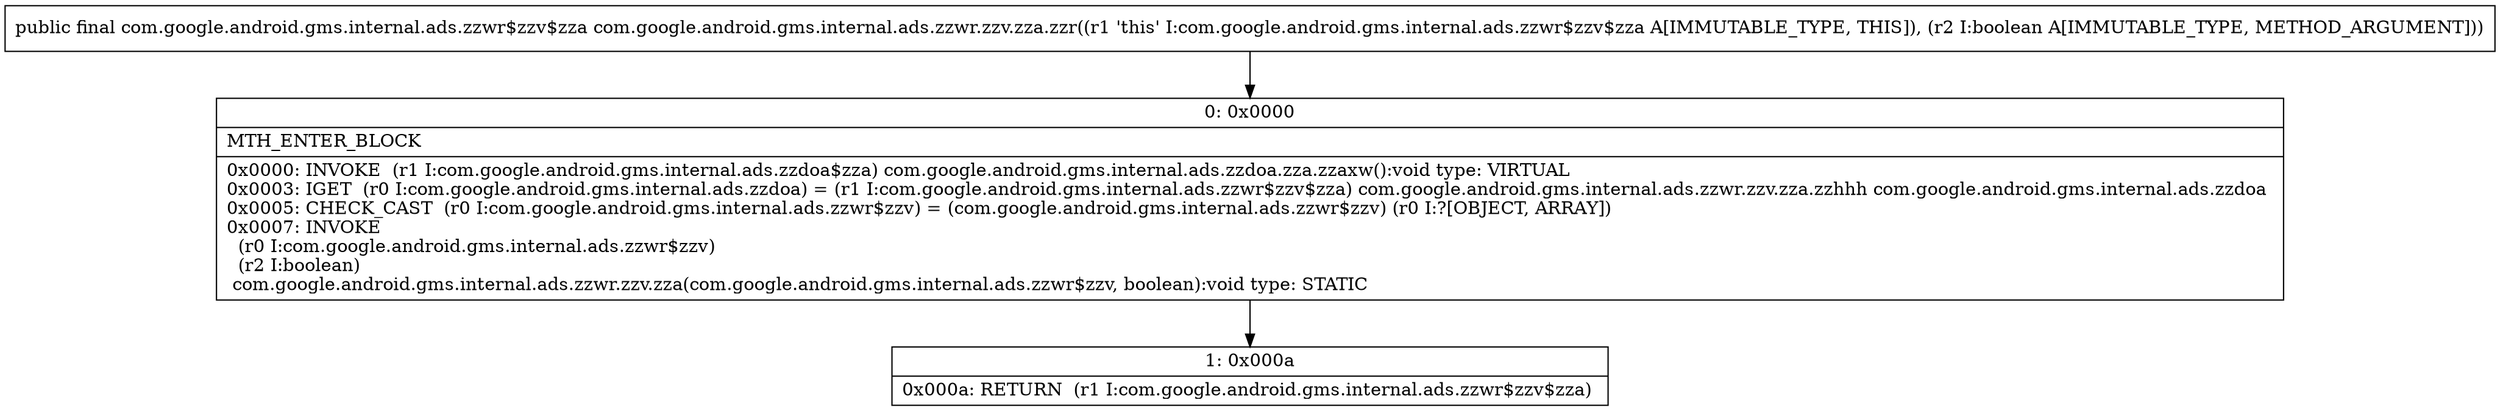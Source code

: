 digraph "CFG forcom.google.android.gms.internal.ads.zzwr.zzv.zza.zzr(Z)Lcom\/google\/android\/gms\/internal\/ads\/zzwr$zzv$zza;" {
Node_0 [shape=record,label="{0\:\ 0x0000|MTH_ENTER_BLOCK\l|0x0000: INVOKE  (r1 I:com.google.android.gms.internal.ads.zzdoa$zza) com.google.android.gms.internal.ads.zzdoa.zza.zzaxw():void type: VIRTUAL \l0x0003: IGET  (r0 I:com.google.android.gms.internal.ads.zzdoa) = (r1 I:com.google.android.gms.internal.ads.zzwr$zzv$zza) com.google.android.gms.internal.ads.zzwr.zzv.zza.zzhhh com.google.android.gms.internal.ads.zzdoa \l0x0005: CHECK_CAST  (r0 I:com.google.android.gms.internal.ads.zzwr$zzv) = (com.google.android.gms.internal.ads.zzwr$zzv) (r0 I:?[OBJECT, ARRAY]) \l0x0007: INVOKE  \l  (r0 I:com.google.android.gms.internal.ads.zzwr$zzv)\l  (r2 I:boolean)\l com.google.android.gms.internal.ads.zzwr.zzv.zza(com.google.android.gms.internal.ads.zzwr$zzv, boolean):void type: STATIC \l}"];
Node_1 [shape=record,label="{1\:\ 0x000a|0x000a: RETURN  (r1 I:com.google.android.gms.internal.ads.zzwr$zzv$zza) \l}"];
MethodNode[shape=record,label="{public final com.google.android.gms.internal.ads.zzwr$zzv$zza com.google.android.gms.internal.ads.zzwr.zzv.zza.zzr((r1 'this' I:com.google.android.gms.internal.ads.zzwr$zzv$zza A[IMMUTABLE_TYPE, THIS]), (r2 I:boolean A[IMMUTABLE_TYPE, METHOD_ARGUMENT])) }"];
MethodNode -> Node_0;
Node_0 -> Node_1;
}


